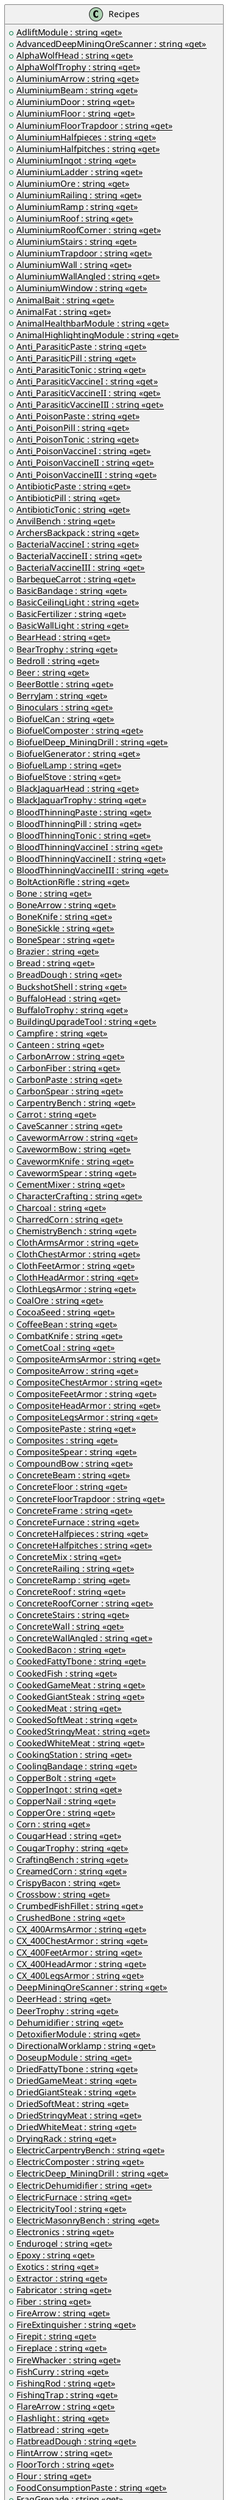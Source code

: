 @startuml
class Recipes {
    <<internal>> Recipes()
    + {static} AdliftModule : string <<get>>
    + {static} AdvancedDeepMiningOreScanner : string <<get>>
    + {static} AlphaWolfHead : string <<get>>
    + {static} AlphaWolfTrophy : string <<get>>
    + {static} AluminiumArrow : string <<get>>
    + {static} AluminiumBeam : string <<get>>
    + {static} AluminiumDoor : string <<get>>
    + {static} AluminiumFloor : string <<get>>
    + {static} AluminiumFloorTrapdoor : string <<get>>
    + {static} AluminiumHalfpieces : string <<get>>
    + {static} AluminiumHalfpitches : string <<get>>
    + {static} AluminiumIngot : string <<get>>
    + {static} AluminiumLadder : string <<get>>
    + {static} AluminiumOre : string <<get>>
    + {static} AluminiumRailing : string <<get>>
    + {static} AluminiumRamp : string <<get>>
    + {static} AluminiumRoof : string <<get>>
    + {static} AluminiumRoofCorner : string <<get>>
    + {static} AluminiumStairs : string <<get>>
    + {static} AluminiumTrapdoor : string <<get>>
    + {static} AluminiumWall : string <<get>>
    + {static} AluminiumWallAngled : string <<get>>
    + {static} AluminiumWindow : string <<get>>
    + {static} AnimalBait : string <<get>>
    + {static} AnimalFat : string <<get>>
    + {static} AnimalHealthbarModule : string <<get>>
    + {static} AnimalHighlightingModule : string <<get>>
    + {static} Anti_ParasiticPaste : string <<get>>
    + {static} Anti_ParasiticPill : string <<get>>
    + {static} Anti_ParasiticTonic : string <<get>>
    + {static} Anti_ParasiticVaccineI : string <<get>>
    + {static} Anti_ParasiticVaccineII : string <<get>>
    + {static} Anti_ParasiticVaccineIII : string <<get>>
    + {static} Anti_PoisonPaste : string <<get>>
    + {static} Anti_PoisonPill : string <<get>>
    + {static} Anti_PoisonTonic : string <<get>>
    + {static} Anti_PoisonVaccineI : string <<get>>
    + {static} Anti_PoisonVaccineII : string <<get>>
    + {static} Anti_PoisonVaccineIII : string <<get>>
    + {static} AntibioticPaste : string <<get>>
    + {static} AntibioticPill : string <<get>>
    + {static} AntibioticTonic : string <<get>>
    + {static} AnvilBench : string <<get>>
    + {static} ArchersBackpack : string <<get>>
    + {static} BacterialVaccineI : string <<get>>
    + {static} BacterialVaccineII : string <<get>>
    + {static} BacterialVaccineIII : string <<get>>
    + {static} BarbequeCarrot : string <<get>>
    + {static} BasicBandage : string <<get>>
    + {static} BasicCeilingLight : string <<get>>
    + {static} BasicFertilizer : string <<get>>
    + {static} BasicWallLight : string <<get>>
    + {static} BearHead : string <<get>>
    + {static} BearTrophy : string <<get>>
    + {static} Bedroll : string <<get>>
    + {static} Beer : string <<get>>
    + {static} BeerBottle : string <<get>>
    + {static} BerryJam : string <<get>>
    + {static} Binoculars : string <<get>>
    + {static} BiofuelCan : string <<get>>
    + {static} BiofuelComposter : string <<get>>
    + {static} BiofuelDeep_MiningDrill : string <<get>>
    + {static} BiofuelGenerator : string <<get>>
    + {static} BiofuelLamp : string <<get>>
    + {static} BiofuelStove : string <<get>>
    + {static} BlackJaguarHead : string <<get>>
    + {static} BlackJaguarTrophy : string <<get>>
    + {static} BloodThinningPaste : string <<get>>
    + {static} BloodThinningPill : string <<get>>
    + {static} BloodThinningTonic : string <<get>>
    + {static} BloodThinningVaccineI : string <<get>>
    + {static} BloodThinningVaccineII : string <<get>>
    + {static} BloodThinningVaccineIII : string <<get>>
    + {static} BoltActionRifle : string <<get>>
    + {static} Bone : string <<get>>
    + {static} BoneArrow : string <<get>>
    + {static} BoneKnife : string <<get>>
    + {static} BoneSickle : string <<get>>
    + {static} BoneSpear : string <<get>>
    + {static} Brazier : string <<get>>
    + {static} Bread : string <<get>>
    + {static} BreadDough : string <<get>>
    + {static} BuckshotShell : string <<get>>
    + {static} BuffaloHead : string <<get>>
    + {static} BuffaloTrophy : string <<get>>
    + {static} BuildingUpgradeTool : string <<get>>
    + {static} Campfire : string <<get>>
    + {static} Canteen : string <<get>>
    + {static} CarbonArrow : string <<get>>
    + {static} CarbonFiber : string <<get>>
    + {static} CarbonPaste : string <<get>>
    + {static} CarbonSpear : string <<get>>
    + {static} CarpentryBench : string <<get>>
    + {static} Carrot : string <<get>>
    + {static} CaveScanner : string <<get>>
    + {static} CavewormArrow : string <<get>>
    + {static} CavewormBow : string <<get>>
    + {static} CavewormKnife : string <<get>>
    + {static} CavewormSpear : string <<get>>
    + {static} CementMixer : string <<get>>
    + {static} CharacterCrafting : string <<get>>
    + {static} Charcoal : string <<get>>
    + {static} CharredCorn : string <<get>>
    + {static} ChemistryBench : string <<get>>
    + {static} ClothArmsArmor : string <<get>>
    + {static} ClothChestArmor : string <<get>>
    + {static} ClothFeetArmor : string <<get>>
    + {static} ClothHeadArmor : string <<get>>
    + {static} ClothLegsArmor : string <<get>>
    + {static} CoalOre : string <<get>>
    + {static} CocoaSeed : string <<get>>
    + {static} CoffeeBean : string <<get>>
    + {static} CombatKnife : string <<get>>
    + {static} CometCoal : string <<get>>
    + {static} CompositeArmsArmor : string <<get>>
    + {static} CompositeArrow : string <<get>>
    + {static} CompositeChestArmor : string <<get>>
    + {static} CompositeFeetArmor : string <<get>>
    + {static} CompositeHeadArmor : string <<get>>
    + {static} CompositeLegsArmor : string <<get>>
    + {static} CompositePaste : string <<get>>
    + {static} Composites : string <<get>>
    + {static} CompositeSpear : string <<get>>
    + {static} CompoundBow : string <<get>>
    + {static} ConcreteBeam : string <<get>>
    + {static} ConcreteFloor : string <<get>>
    + {static} ConcreteFloorTrapdoor : string <<get>>
    + {static} ConcreteFrame : string <<get>>
    + {static} ConcreteFurnace : string <<get>>
    + {static} ConcreteHalfpieces : string <<get>>
    + {static} ConcreteHalfpitches : string <<get>>
    + {static} ConcreteMix : string <<get>>
    + {static} ConcreteRailing : string <<get>>
    + {static} ConcreteRamp : string <<get>>
    + {static} ConcreteRoof : string <<get>>
    + {static} ConcreteRoofCorner : string <<get>>
    + {static} ConcreteStairs : string <<get>>
    + {static} ConcreteWall : string <<get>>
    + {static} ConcreteWallAngled : string <<get>>
    + {static} CookedBacon : string <<get>>
    + {static} CookedFattyTbone : string <<get>>
    + {static} CookedFish : string <<get>>
    + {static} CookedGameMeat : string <<get>>
    + {static} CookedGiantSteak : string <<get>>
    + {static} CookedMeat : string <<get>>
    + {static} CookedSoftMeat : string <<get>>
    + {static} CookedStringyMeat : string <<get>>
    + {static} CookedWhiteMeat : string <<get>>
    + {static} CookingStation : string <<get>>
    + {static} CoolingBandage : string <<get>>
    + {static} CopperBolt : string <<get>>
    + {static} CopperIngot : string <<get>>
    + {static} CopperNail : string <<get>>
    + {static} CopperOre : string <<get>>
    + {static} Corn : string <<get>>
    + {static} CougarHead : string <<get>>
    + {static} CougarTrophy : string <<get>>
    + {static} CraftingBench : string <<get>>
    + {static} CreamedCorn : string <<get>>
    + {static} CrispyBacon : string <<get>>
    + {static} Crossbow : string <<get>>
    + {static} CrumbedFishFillet : string <<get>>
    + {static} CrushedBone : string <<get>>
    + {static} CX_400ArmsArmor : string <<get>>
    + {static} CX_400ChestArmor : string <<get>>
    + {static} CX_400FeetArmor : string <<get>>
    + {static} CX_400HeadArmor : string <<get>>
    + {static} CX_400LegsArmor : string <<get>>
    + {static} DeepMiningOreScanner : string <<get>>
    + {static} DeerHead : string <<get>>
    + {static} DeerTrophy : string <<get>>
    + {static} Dehumidifier : string <<get>>
    + {static} DetoxifierModule : string <<get>>
    + {static} DirectionalWorklamp : string <<get>>
    + {static} DoseupModule : string <<get>>
    + {static} DriedFattyTbone : string <<get>>
    + {static} DriedGameMeat : string <<get>>
    + {static} DriedGiantSteak : string <<get>>
    + {static} DriedSoftMeat : string <<get>>
    + {static} DriedStringyMeat : string <<get>>
    + {static} DriedWhiteMeat : string <<get>>
    + {static} DryingRack : string <<get>>
    + {static} ElectricCarpentryBench : string <<get>>
    + {static} ElectricComposter : string <<get>>
    + {static} ElectricDeep_MiningDrill : string <<get>>
    + {static} ElectricDehumidifier : string <<get>>
    + {static} ElectricFurnace : string <<get>>
    + {static} ElectricityTool : string <<get>>
    + {static} ElectricMasonryBench : string <<get>>
    + {static} Electronics : string <<get>>
    + {static} Endurogel : string <<get>>
    + {static} Epoxy : string <<get>>
    + {static} Exotics : string <<get>>
    + {static} Extractor : string <<get>>
    + {static} Fabricator : string <<get>>
    + {static} Fiber : string <<get>>
    + {static} FireArrow : string <<get>>
    + {static} FireExtinguisher : string <<get>>
    + {static} Firepit : string <<get>>
    + {static} Fireplace : string <<get>>
    + {static} FireWhacker : string <<get>>
    + {static} FishCurry : string <<get>>
    + {static} FishingRod : string <<get>>
    + {static} FishingTrap : string <<get>>
    + {static} FlareArrow : string <<get>>
    + {static} Flashlight : string <<get>>
    + {static} Flatbread : string <<get>>
    + {static} FlatbreadDough : string <<get>>
    + {static} FlintArrow : string <<get>>
    + {static} FloorTorch : string <<get>>
    + {static} Flour : string <<get>>
    + {static} FoodConsumptionPaste : string <<get>>
    + {static} FragGrenade : string <<get>>
    + {static} FrozenRocks : string <<get>>
    + {static} FruitPie : string <<get>>
    + {static} FruitSalad : string <<get>>
    + {static} Fur : string <<get>>
    + {static} FurArmsArmor : string <<get>>
    + {static} FurChestArmor : string <<get>>
    + {static} FurFeetArmor : string <<get>>
    + {static} FurHeadArmor : string <<get>>
    + {static} FurLegsArmor : string <<get>>
    + {static} GatherersBackpack : string <<get>>
    + {static} GhillieArmsArmor : string <<get>>
    + {static} GhillieChestArmor : string <<get>>
    + {static} GhillieFeetArmor : string <<get>>
    + {static} GhillieHeadArmor : string <<get>>
    + {static} GhillieLegsArmor : string <<get>>
    + {static} Glass : string <<get>>
    + {static} GlassBeam : string <<get>>
    + {static} GlassDoor : string <<get>>
    + {static} GlassJar : string <<get>>
    + {static} GlassRoof : string <<get>>
    + {static} GlassRoofCorner : string <<get>>
    + {static} GlassWall : string <<get>>
    + {static} GlassWallAngled : string <<get>>
    + {static} GlassWindow : string <<get>>
    + {static} GlassworkingBench : string <<get>>
    + {static} Go : string <<get>>
    + {static} GoldOre : string <<get>>
    + {static} GorseFlower : string <<get>>
    + {static} GorseTea : string <<get>>
    + {static} GrilledPumpkin : string <<get>>
    + {static} GrowthFertilizer : string <<get>>
    + {static} Gunpowder : string <<get>>
    + {static} HealingBoostModule : string <<get>>
    + {static} HealthBuffPaste : string <<get>>
    + {static} HealthRegenerationPaste : string <<get>>
    + {static} HealthRestorationPaste : string <<get>>
    + {static} HeatBandage : string <<get>>
    + {static} HeavyAirConditioner : string <<get>>
    + {static} HeavyGlassWindow : string <<get>>
    + {static} HeavyHeater : string <<get>>
    + {static} HeavyTrapdoor : string <<get>>
    + {static} HerbalismBench : string <<get>>
    + {static} High_QualityFertilizer : string <<get>>
    + {static} HotCocoa : string <<get>>
    + {static} HotCoffee : string <<get>>
    + {static} HotTea : string <<get>>
    + {static} HunterArmsArmor : string <<get>>
    + {static} HunterChestArmor : string <<get>>
    + {static} HunterFeetArmor : string <<get>>
    + {static} HunterHeadArmor : string <<get>>
    + {static} HunterLegsArmor : string <<get>>
    + {static} HuntingRifle : string <<get>>
    + {static} HydroponicCropPlot : string <<get>>
    + {static} Ice : string <<get>>
    + {static} IceBox : string <<get>>
    + {static} InarisArudaArrow : string <<get>>
    + {static} InarisDiasAxe : string <<get>>
    + {static} InarisGrisSpear : string <<get>>
    + {static} InarisNevesPickaxe : string <<get>>
    + {static} InarisVenturaKnife : string <<get>>
    + {static} IncendiaryRifleRound : string <<get>>
    + {static} InteriorWoodBeam : string <<get>>
    + {static} InteriorWoodCupboard : string <<get>>
    + {static} InteriorWoodDoor : string <<get>>
    + {static} InteriorWoodFloor : string <<get>>
    + {static} InteriorWoodFloorTrapdoor : string <<get>>
    + {static} InteriorWoodHalfpieces : string <<get>>
    + {static} InteriorWoodHalfpitches : string <<get>>
    + {static} InteriorWoodLadder : string <<get>>
    + {static} InteriorWoodRailing : string <<get>>
    + {static} InteriorWoodRamp : string <<get>>
    + {static} InteriorWoodStairs : string <<get>>
    + {static} InteriorWoodTrapdoor : string <<get>>
    + {static} InteriorWoodWall : string <<get>>
    + {static} InteriorWoodWallAngled : string <<get>>
    + {static} IronAxe : string <<get>>
    + {static} IronBolt : string <<get>>
    + {static} IronCropPlot : string <<get>>
    + {static} IronCupboard : string <<get>>
    + {static} IronHammer : string <<get>>
    + {static} IronIngot : string <<get>>
    + {static} IronKnife : string <<get>>
    + {static} IronNail : string <<get>>
    + {static} IronOre : string <<get>>
    + {static} IronPickaxe : string <<get>>
    + {static} IronSickle : string <<get>>
    + {static} IronSpear : string <<get>>
    + {static} JaguarHead : string <<get>>
    + {static} JaguarTrophy : string <<get>>
    + {static} KickFallModule : string <<get>>
    + {static} KitchenBench : string <<get>>
    + {static} KitchenStorageBlock : string <<get>>
    + {static} Lantern : string <<get>>
    + {static} LarkwellMartinezAxe : string <<get>>
    + {static} LarkwellMartinezHammer : string <<get>>
    + {static} LarkwellMartinezKnife : string <<get>>
    + {static} LarkwellMartinezMercenaryBackpack : string <<get>>
    + {static} LarkwellMartinezPickaxe : string <<get>>
    + {static} LarkwellMartinezSickle : string <<get>>
    + {static} LarkwellMartinezSpear : string <<get>>
    + {static} LarkwellMartinezTacticalBackpack : string <<get>>
    + {static} Leather : string <<get>>
    + {static} LeatherArmsArmor : string <<get>>
    + {static} LeatherBackpack : string <<get>>
    + {static} LeatherChestArmor : string <<get>>
    + {static} LeatherCurtainDoor : string <<get>>
    + {static} LeatherCurtainWindow : string <<get>>
    + {static} LeatherFeetArmor : string <<get>>
    + {static} LeatherHeadArmor : string <<get>>
    + {static} LeatherLegsArmor : string <<get>>
    + {static} LightningRod : string <<get>>
    + {static} Lily : string <<get>>
    + {static} Longbow : string <<get>>
    + {static} LowburnModule : string <<get>>
    + {static} Machete : string <<get>>
    + {static} MachiningBench : string <<get>>
    + {static} MammothHead : string <<get>>
    + {static} MammothTrophy : string <<get>>
    + {static} MasonryBench : string <<get>>
    + {static} MassDampenerModule : string <<get>>
    + {static} MaterialProcessor : string <<get>>
    + {static} MatureCoconut : string <<get>>
    + {static} MeatPie : string <<get>>
    + {static} MediumInteriorWoodCrate : string <<get>>
    + {static} MediumIronCrate : string <<get>>
    + {static} MediumWoodCrate : string <<get>>
    + {static} MediumWoodHedgehog : string <<get>>
    + {static} MetalOre : string <<get>>
    + {static} MetalOxiteDissolver : string <<get>>
    + {static} Micromeal : string <<get>>
    + {static} MortarandPestle : string <<get>>
    + {static} Mushroom : string <<get>>
    + {static} MushroomSoup : string <<get>>
    + {static} MXCAxe : string <<get>>
    + {static} MXCCampfire : string <<get>>
    + {static} MXCCrate : string <<get>>
    + {static} MXCFirewhacker : string <<get>>
    + {static} MXCFlangeArrow : string <<get>>
    + {static} MXCFurnace : string <<get>>
    + {static} MXCHammer : string <<get>>
    + {static} MXCKnife : string <<get>>
    + {static} MXCNerveArrow : string <<get>>
    + {static} MXCPickaxe : string <<get>>
    + {static} MXCSickle : string <<get>>
    + {static} MXCSpear : string <<get>>
    + {static} MXCVenomArrow : string <<get>>
    + {static} NaneoArmsArmor : string <<get>>
    + {static} NaneoChestArmor : string <<get>>
    + {static} NaneoFeetArmor : string <<get>>
    + {static} NaneoHeadArmor : string <<get>>
    + {static} NaneoLegsArmor : string <<get>>
    + {static} OmnidirectionalWorklamp : string <<get>>
    + {static} OrganicResin : string <<get>>
    + {static} Oxidizer : string <<get>>
    + {static} Oxite : string <<get>>
    + {static} OxiteDissolver : string <<get>>
    + {static} Oxygel : string <<get>>
    + {static} OxygenBladder : string <<get>>
    + {static} OxygenBuffPaste : string <<get>>
    + {static} OxygenConsumptionPaste : string <<get>>
    + {static} OxygenRestorationPaste : string <<get>>
    + {static} OxygenTank : string <<get>>
    + {static} Pastry : string <<get>>
    + {static} PatcherIIModule : string <<get>>
    + {static} PatcherIModule : string <<get>>
    + {static} PickledCarrot : string <<get>>
    + {static} Pistol : string <<get>>
    + {static} PistolRound : string <<get>>
    + {static} PlatinumAxe : string <<get>>
    + {static} PlatinumBolt : string <<get>>
    + {static} PlatinumHammer : string <<get>>
    + {static} PlatinumIngot : string <<get>>
    + {static} PlatinumKnife : string <<get>>
    + {static} PlatinumOre : string <<get>>
    + {static} PlatinumPickaxe : string <<get>>
    + {static} PlatinumSickle : string <<get>>
    + {static} PlatinumSpear : string <<get>>
    + {static} PlayerTrackerModule : string <<get>>
    + {static} PoisonArrow : string <<get>>
    + {static} PoisonedAnimalBait : string <<get>>
    + {static} PoisonPaste : string <<get>>
    + {static} PoisonSack : string <<get>>
    + {static} PolarBearArmsArmor : string <<get>>
    + {static} PolarBearChestArmor : string <<get>>
    + {static} PolarBearFeetArmor : string <<get>>
    + {static} PolarBearHead : string <<get>>
    + {static} PolarBearHeadArmor : string <<get>>
    + {static} PolarBearLegsArmor : string <<get>>
    + {static} PolarBearPelt : string <<get>>
    + {static} PolarBearTrophy : string <<get>>
    + {static} PortableBeacon : string <<get>>
    + {static} PotbellyStove : string <<get>>
    + {static} Pumpkin : string <<get>>
    + {static} PumpkinBread : string <<get>>
    + {static} Radar : string <<get>>
    + {static} RainReservoir : string <<get>>
    + {static} RawBacon : string <<get>>
    + {static} RawFattyTbone : string <<get>>
    + {static} RawFish : string <<get>>
    + {static} RawGameMeat : string <<get>>
    + {static} RawGiantSteak : string <<get>>
    + {static} RawMeat : string <<get>>
    + {static} RawSoftMeat : string <<get>>
    + {static} RawStringyMeat : string <<get>>
    + {static} RawWhiteMeat : string <<get>>
    + {static} RecurveBow : string <<get>>
    + {static} ReedFlower : string <<get>>
    + {static} RefinedGold : string <<get>>
    + {static} RefinedWood : string <<get>>
    + {static} Refrigerator : string <<get>>
    + {static} ReinforcedDoor : string <<get>>
    + {static} ReinforcedLadder : string <<get>>
    + {static} ReinforcedRailing : string <<get>>
    + {static} ReinforcedTrapdoor : string <<get>>
    + {static} ReinforcedWindow : string <<get>>
    + {static} Resources : string <<get>>
    + {static} RifleRound : string <<get>>
    + {static} RipeCoconut : string <<get>>
    + {static} RoastSquash : string <<get>>
    + {static} RoastVegetables : string <<get>>
    + {static} Rope : string <<get>>
    + {static} SandwormArrow : string <<get>>
    + {static} SandwormBow : string <<get>>
    + {static} SandwormKnife : string <<get>>
    + {static} SandwormScale : string <<get>>
    + {static} SandwormSpear : string <<get>>
    + {static} ScorpionHedgehog : string <<get>>
    + {static} ScorpionPincerTrap : string <<get>>
    + {static} ShengongAkiraHammer : string <<get>>
    + {static} ShengongDaokouKnife : string <<get>>
    + {static} ShengongDidaSpear : string <<get>>
    + {static} ShengongDongPickaxe : string <<get>>
    + {static} ShengongGongBuSpear : string <<get>>
    + {static} ShengongHeikeAxe : string <<get>>
    + {static} ShengongHuluCanteen : string <<get>>
    + {static} ShengongJiBow : string <<get>>
    + {static} ShengongJijingBow : string <<get>>
    + {static} ShengongJijuSpear : string <<get>>
    + {static} ShengongJushiPickaxe : string <<get>>
    + {static} ShengongKuangPickaxe : string <<get>>
    + {static} ShengongLieAxe : string <<get>>
    + {static} ShengongLiweiO2Tank : string <<get>>
    + {static} ShengongQieKnife : string <<get>>
    + {static} ShengongSenAxe : string <<get>>
    + {static} ShengongShuiKnife : string <<get>>
    + {static} ShengongSichouKnife : string <<get>>
    + {static} ShengongSuiShiPickaxe : string <<get>>
    + {static} ShengongTetsuoHammer : string <<get>>
    + {static} ShengongWenheArrow : string <<get>>
    + {static} ShengongXingxingSpear : string <<get>>
    + {static} ShengongYeyingBandage : string <<get>>
    + {static} ShengongZhangHuBow : string <<get>>
    + {static} Shotgun : string <<get>>
    + {static} Shovel : string <<get>>
    + {static} SilicaOre : string <<get>>
    + {static} SkinningBench : string <<get>>
    + {static} SmallInteriorWoodCrate : string <<get>>
    + {static} SmallIronCrate : string <<get>>
    + {static} SmallWoodCrate : string <<get>>
    + {static} SmallWoodSign : string <<get>>
    + {static} SmokeGrenade : string <<get>>
    + {static} SnowLeopardHead : string <<get>>
    + {static} SnowLeopardTrophy : string <<get>>
    + {static} SolarPanel : string <<get>>
    + {static} SoyBean : string <<get>>
    + {static} SoyBeanStir_Fry : string <<get>>
    + {static} Splint : string <<get>>
    + {static} SpoiledMeat : string <<get>>
    + {static} SpoiledPlants : string <<get>>
    + {static} Sponge : string <<get>>
    + {static} Squash : string <<get>>
    + {static} ST_700ArmsArmor : string <<get>>
    + {static} ST_700ChestArmor : string <<get>>
    + {static} ST_700FeetArmor : string <<get>>
    + {static} ST_700HeadArmor : string <<get>>
    + {static} ST_700LegsArmor : string <<get>>
    + {static} Stamina : string <<get>>
    + {static} StaminaBuffPaste : string <<get>>
    + {static} StaminaConsumptionPaste : string <<get>>
    + {static} StaminaRegenerationPaste : string <<get>>
    + {static} StaminaRestorationPaste : string <<get>>
    + {static} SteelAxe : string <<get>>
    + {static} SteelBloom : string <<get>>
    + {static} SteelBolt : string <<get>>
    + {static} SteelHammer : string <<get>>
    + {static} SteelIngot : string <<get>>
    + {static} SteelKnife : string <<get>>
    + {static} SteelPickaxe : string <<get>>
    + {static} SteelRebar : string <<get>>
    + {static} SteelScrew : string <<get>>
    + {static} SteelSpear : string <<get>>
    + {static} Stew : string <<get>>
    + {static} Stick : string <<get>>
    + {static} Stone : string <<get>>
    + {static} StoneArrow : string <<get>>
    + {static} StoneAxe : string <<get>>
    + {static} StoneBeam : string <<get>>
    + {static} StoneFloor : string <<get>>
    + {static} StoneFloorTrapdoor : string <<get>>
    + {static} StoneFrame : string <<get>>
    + {static} StoneFurnace : string <<get>>
    + {static} StoneHalfpieces : string <<get>>
    + {static} StoneHalfpitches : string <<get>>
    + {static} StoneKnife : string <<get>>
    + {static} StonePickaxe : string <<get>>
    + {static} StonePile : string <<get>>
    + {static} StoneRamp : string <<get>>
    + {static} StoneRoof : string <<get>>
    + {static} StoneRoofCorner : string <<get>>
    + {static} StoneStairs : string <<get>>
    + {static} StoneWall : string <<get>>
    + {static} StoneWallAngled : string <<get>>
    + {static} StrengthBoostModule : string <<get>>
    + {static} Sulfur : string <<get>>
    + {static} SurvivalBackpack : string <<get>>
    + {static} SutureKit : string <<get>>
    + {static} SweetcornSoup : string <<get>>
    + {static} TaxidermyKnife : string <<get>>
    + {static} Tea : string <<get>>
    + {static} TextilesBench : string <<get>>
    + {static} ThatchBeam : string <<get>>
    + {static} ThatchDoor : string <<get>>
    + {static} ThatchFloor : string <<get>>
    + {static} ThatchFloorTrapdoor : string <<get>>
    + {static} ThatchHalfpieces : string <<get>>
    + {static} ThatchHalfpitches : string <<get>>
    + {static} ThatchLadder : string <<get>>
    + {static} ThatchRailing : string <<get>>
    + {static} ThatchRamp : string <<get>>
    + {static} ThatchRoof : string <<get>>
    + {static} ThatchRoofCorner : string <<get>>
    + {static} ThatchStairs : string <<get>>
    + {static} ThatchTrapdoor : string <<get>>
    + {static} ThatchWall : string <<get>>
    + {static} ThatchWallAngled : string <<get>>
    + {static} ThatchWindow : string <<get>>
    + {static} Thermos : string <<get>>
    + {static} TitaniumArrow : string <<get>>
    + {static} TitaniumAxe : string <<get>>
    + {static} TitaniumBolt : string <<get>>
    + {static} TitaniumHammer : string <<get>>
    + {static} TitaniumIngot : string <<get>>
    + {static} TitaniumKnife : string <<get>>
    + {static} TitaniumOre : string <<get>>
    + {static} TitaniumPickaxe : string <<get>>
    + {static} TitaniumSickle : string <<get>>
    + {static} TitaniumSpear : string <<get>>
    + {static} TreeSap : string <<get>>
    + {static} TrophyBench : string <<get>>
    + {static} Ultrameal : string <<get>>
    + {static} VegetablePie : string <<get>>
    + {static} WallTorch : string <<get>>
    + {static} WaterConsumptionPaste : string <<get>>
    + {static} Watermelon : string <<get>>
    + {static} WaterPipeTool : string <<get>>
    + {static} WaterPump : string <<get>>
    + {static} Waterskin : string <<get>>
    + {static} WaterSources : string <<get>>
    + {static} WaterSprinkler : string <<get>>
    + {static} Wheat : string <<get>>
    + {static} WildBerry : string <<get>>
    + {static} WildSalad : string <<get>>
    + {static} Wine : string <<get>>
    + {static} WineBottle : string <<get>>
    + {static} Wood : string <<get>>
    + {static} WoodBeam : string <<get>>
    + {static} WoodBed : string <<get>>
    + {static} WoodBow : string <<get>>
    + {static} WoodChair : string <<get>>
    + {static} WoodComposter : string <<get>>
    + {static} WoodCropPlot : string <<get>>
    + {static} WoodCupboard : string <<get>>
    + {static} WoodDoor : string <<get>>
    + {static} WoodFloor : string <<get>>
    + {static} WoodFloorTrapdoor : string <<get>>
    + {static} WoodHalfpieces : string <<get>>
    + {static} WoodHalfpitches : string <<get>>
    + {static} WoodLadder : string <<get>>
    + {static} WoodPile : string <<get>>
    + {static} WoodRagTorch : string <<get>>
    + {static} WoodRailing : string <<get>>
    + {static} WoodRamp : string <<get>>
    + {static} WoodRepairHammer : string <<get>>
    + {static} WoodRoof : string <<get>>
    + {static} WoodRoofCorner : string <<get>>
    + {static} WoodSpear : string <<get>>
    + {static} WoodStairs : string <<get>>
    + {static} WoodTable : string <<get>>
    + {static} WoodTorch : string <<get>>
    + {static} WoodTrapdoor : string <<get>>
    + {static} WoodWall : string <<get>>
    + {static} WoodWallAngled : string <<get>>
    + {static} WoodWindow : string <<get>>
    + {static} WorkShop : string <<get>>
    + {static} WorkshopRepairKit : string <<get>>
    + {static} WorkshopRepairKitBundle : string <<get>>
    + {static} WormScale : string <<get>>
    + {static} Yeast : string <<get>>
    + {static} YoungCoconut : string <<get>>
}
@enduml
